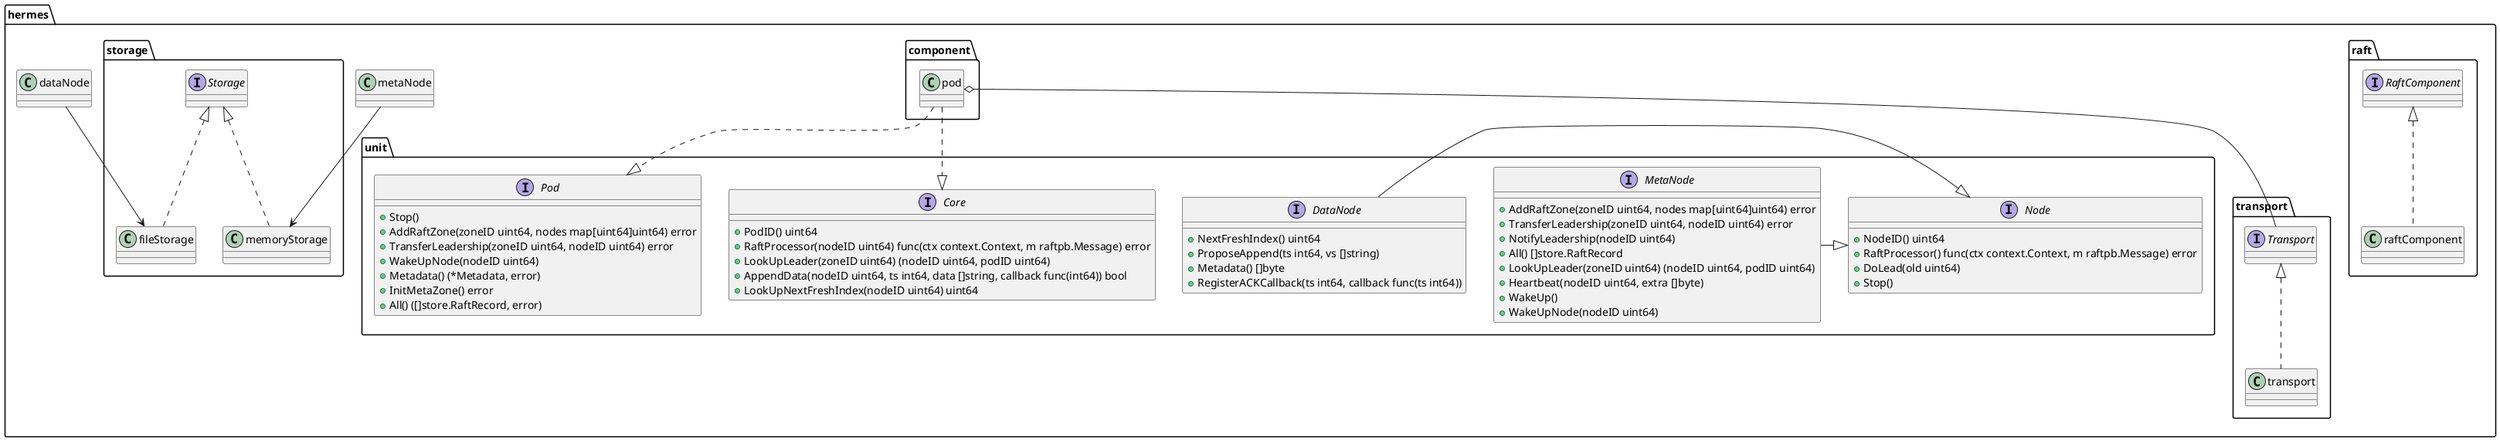 @startuml

package hermes{

    


    package raft{
        interface RaftComponent
        class raftComponent

        RaftComponent <|.. raftComponent
    }

    package unit{

        interface Core{
            + PodID() uint64
	        + RaftProcessor(nodeID uint64) func(ctx context.Context, m raftpb.Message) error
	        + LookUpLeader(zoneID uint64) (nodeID uint64, podID uint64)
	        + AppendData(nodeID uint64, ts int64, data []string, callback func(int64)) bool
	        + LookUpNextFreshIndex(nodeID uint64) uint64
        }

        interface Pod{
            + Stop()
            + AddRaftZone(zoneID uint64, nodes map[uint64]uint64) error
            + TransferLeadership(zoneID uint64, nodeID uint64) error
            + WakeUpNode(nodeID uint64)
            + Metadata() (*Metadata, error)
            + InitMetaZone() error
            + All() ([]store.RaftRecord, error) 
        }

        interface Node{
            + NodeID() uint64
	        + RaftProcessor() func(ctx context.Context, m raftpb.Message) error
	        + DoLead(old uint64)
	        + Stop()
        }

        interface MetaNode{
            + AddRaftZone(zoneID uint64, nodes map[uint64]uint64) error
	        + TransferLeadership(zoneID uint64, nodeID uint64) error
            + NotifyLeadership(nodeID uint64)
            + All() []store.RaftRecord
            + LookUpLeader(zoneID uint64) (nodeID uint64, podID uint64)
            + Heartbeat(nodeID uint64, extra []byte)
            + WakeUp()
            + WakeUpNode(nodeID uint64)
        }
        MetaNode -|> Node

        interface DataNode{
            + NextFreshIndex() uint64
            + ProposeAppend(ts int64, vs []string)
            + Metadata() []byte
            + RegisterACKCallback(ts int64, callback func(ts int64))
        }
        DataNode -|> Node
    }

    package component{
        class pod
        pod ..|> Pod
        pod ..|> Core
    }



    package transport{
        interface Transport
        class transport
        Transport <|.. transport
    }




    package storage{
        interface Storage
        class memoryStorage
        class fileStorage

        Storage <|.. memoryStorage
        Storage <|.. fileStorage
    }

    pod o-- Transport
    metaNode --> memoryStorage
    dataNode --> fileStorage

}
@enduml